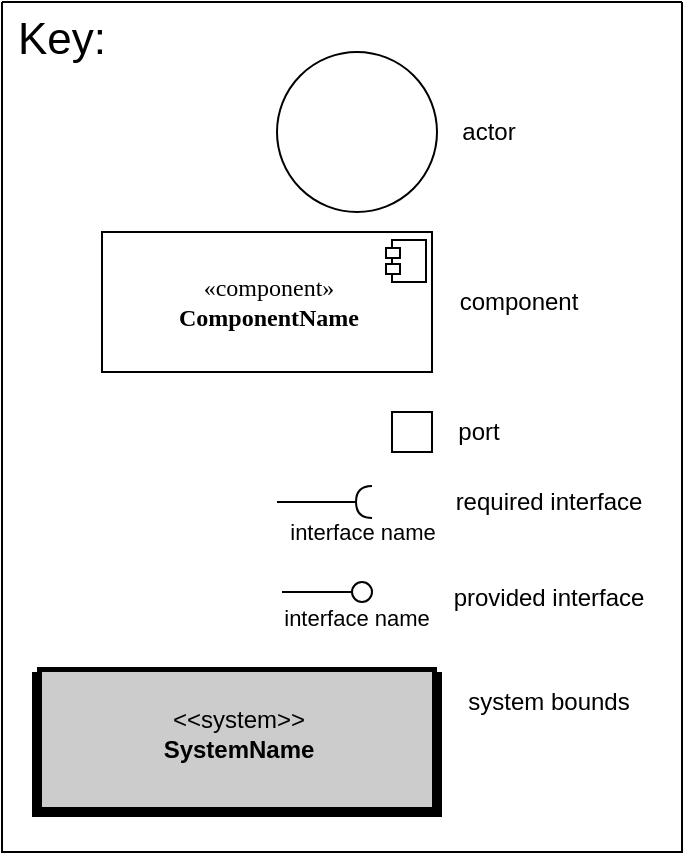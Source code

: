 <mxfile version="24.8.6">
  <diagram name="Page-1" id="5f0bae14-7c28-e335-631c-24af17079c00">
    <mxGraphModel dx="1937" dy="1034" grid="1" gridSize="10" guides="1" tooltips="1" connect="1" arrows="1" fold="1" page="1" pageScale="1" pageWidth="1700" pageHeight="1100" background="none" math="0" shadow="0">
      <root>
        <mxCell id="0" />
        <mxCell id="1" parent="0" />
        <mxCell id="xzQfGGIQHrxOKFnbZPIc-1" value="" style="ellipse;whiteSpace=wrap;html=1;aspect=fixed;" vertex="1" parent="1">
          <mxGeometry x="1407.5" y="435" width="80" height="80" as="geometry" />
        </mxCell>
        <mxCell id="xzQfGGIQHrxOKFnbZPIc-2" value="" style="group" vertex="1" connectable="0" parent="1">
          <mxGeometry x="1320" y="525" width="165" height="70" as="geometry" />
        </mxCell>
        <mxCell id="xzQfGGIQHrxOKFnbZPIc-3" value="&lt;div&gt;«component»&lt;/div&gt;&lt;div&gt;&lt;b&gt;ComponentName&lt;/b&gt;&lt;/div&gt;" style="html=1;rounded=0;shadow=0;comic=0;labelBackgroundColor=none;strokeWidth=1;fontFamily=Verdana;fontSize=12;align=center;" vertex="1" parent="xzQfGGIQHrxOKFnbZPIc-2">
          <mxGeometry width="165" height="70" as="geometry" />
        </mxCell>
        <mxCell id="xzQfGGIQHrxOKFnbZPIc-4" value="" style="group" vertex="1" connectable="0" parent="xzQfGGIQHrxOKFnbZPIc-2">
          <mxGeometry x="142" y="4" width="20" height="21" as="geometry" />
        </mxCell>
        <mxCell id="xzQfGGIQHrxOKFnbZPIc-5" value="" style="rounded=0;whiteSpace=wrap;html=1;" vertex="1" parent="xzQfGGIQHrxOKFnbZPIc-4">
          <mxGeometry x="3" width="17" height="21" as="geometry" />
        </mxCell>
        <mxCell id="xzQfGGIQHrxOKFnbZPIc-6" value="" style="rounded=0;whiteSpace=wrap;html=1;" vertex="1" parent="xzQfGGIQHrxOKFnbZPIc-4">
          <mxGeometry y="12" width="7" height="5" as="geometry" />
        </mxCell>
        <mxCell id="xzQfGGIQHrxOKFnbZPIc-7" value="" style="rounded=0;whiteSpace=wrap;html=1;" vertex="1" parent="xzQfGGIQHrxOKFnbZPIc-4">
          <mxGeometry y="4" width="7" height="5" as="geometry" />
        </mxCell>
        <mxCell id="xzQfGGIQHrxOKFnbZPIc-8" value="&lt;div style=&quot;text-align: right;&quot;&gt;&lt;br&gt;&lt;/div&gt;" style="whiteSpace=wrap;html=1;aspect=fixed;" vertex="1" parent="1">
          <mxGeometry x="1465" y="615" width="20" height="20" as="geometry" />
        </mxCell>
        <mxCell id="xzQfGGIQHrxOKFnbZPIc-9" style="rounded=0;orthogonalLoop=1;jettySize=auto;html=1;endArrow=halfCircle;endFill=0;" edge="1" parent="1">
          <mxGeometry relative="1" as="geometry">
            <mxPoint x="1407.5" y="660" as="sourcePoint" />
            <mxPoint x="1455" y="660" as="targetPoint" />
          </mxGeometry>
        </mxCell>
        <mxCell id="xzQfGGIQHrxOKFnbZPIc-10" value="interface name" style="edgeLabel;html=1;align=center;verticalAlign=middle;resizable=0;points=[];" vertex="1" connectable="0" parent="xzQfGGIQHrxOKFnbZPIc-9">
          <mxGeometry x="-0.105" relative="1" as="geometry">
            <mxPoint x="21" y="15" as="offset" />
          </mxGeometry>
        </mxCell>
        <mxCell id="xzQfGGIQHrxOKFnbZPIc-11" value="" style="rounded=0;orthogonalLoop=1;jettySize=auto;html=1;endArrow=oval;endFill=0;sketch=0;sourcePerimeterSpacing=0;targetPerimeterSpacing=0;endSize=10;jumpStyle=none;movable=1;resizable=1;rotatable=1;deletable=1;editable=1;locked=0;connectable=1;" edge="1" parent="1">
          <mxGeometry relative="1" as="geometry">
            <mxPoint x="1410" y="705" as="sourcePoint" />
            <mxPoint x="1450" y="705" as="targetPoint" />
          </mxGeometry>
        </mxCell>
        <mxCell id="xzQfGGIQHrxOKFnbZPIc-12" value="&lt;span style=&quot;color: rgba(0, 0, 0, 0); font-family: monospace; font-size: 0px; text-align: start; background-color: rgb(251, 251, 251);&quot;&gt;%3CmxGraphModel%3E%3Croot%3E%3CmxCell%20id%3D%220%22%2F%3E%3CmxCell%20id%3D%221%22%20parent%3D%220%22%2F%3E%3CmxCell%20id%3D%222%22%20value%3D%22interface%20name%22%20style%3D%22edgeLabel%3Bhtml%3D1%3Balign%3Dcenter%3BverticalAlign%3Dmiddle%3Bresizable%3D0%3Bpoints%3D%5B%5D%3B%22%20vertex%3D%221%22%20connectable%3D%220%22%20parent%3D%221%22%3E%3CmxGeometry%20x%3D%221439.904%22%20y%3D%22550%22%20as%3D%22geometry%22%2F%3E%3C%2FmxCell%3E%3C%2Froot%3E%3C%2FmxGraphModel%3E&lt;/span&gt;" style="edgeLabel;html=1;align=center;verticalAlign=middle;resizable=0;points=[];" vertex="1" connectable="0" parent="xzQfGGIQHrxOKFnbZPIc-11">
          <mxGeometry x="0.195" y="-1" relative="1" as="geometry">
            <mxPoint as="offset" />
          </mxGeometry>
        </mxCell>
        <mxCell id="xzQfGGIQHrxOKFnbZPIc-13" value="interface name" style="edgeLabel;html=1;align=center;verticalAlign=middle;resizable=0;points=[];" vertex="1" connectable="0" parent="xzQfGGIQHrxOKFnbZPIc-11">
          <mxGeometry x="0.09" y="1" relative="1" as="geometry">
            <mxPoint x="15" y="14" as="offset" />
          </mxGeometry>
        </mxCell>
        <mxCell id="xzQfGGIQHrxOKFnbZPIc-14" value="&#xa;" style="swimlane;startSize=0;strokeWidth=5;swimlaneFillColor=#CCCCCC;fontStyle=0;verticalAlign=middle;" vertex="1" parent="1">
          <mxGeometry x="1287.5" y="745" width="200" height="70" as="geometry" />
        </mxCell>
        <mxCell id="xzQfGGIQHrxOKFnbZPIc-15" value="&amp;lt;&amp;lt;system&amp;gt;&amp;gt;&lt;div&gt;&lt;b&gt;SystemName&lt;/b&gt;&lt;/div&gt;" style="text;html=1;align=center;verticalAlign=middle;resizable=0;points=[];autosize=1;strokeColor=none;fillColor=none;" vertex="1" parent="xzQfGGIQHrxOKFnbZPIc-14">
          <mxGeometry x="50" y="11.46" width="100" height="40" as="geometry" />
        </mxCell>
        <mxCell id="xzQfGGIQHrxOKFnbZPIc-16" value="system bounds" style="text;html=1;align=center;verticalAlign=middle;resizable=0;points=[];autosize=1;strokeColor=none;fillColor=none;" vertex="1" parent="1">
          <mxGeometry x="1492.5" y="745" width="100" height="30" as="geometry" />
        </mxCell>
        <mxCell id="xzQfGGIQHrxOKFnbZPIc-17" value="&lt;span style=&quot;background-color: rgb(255, 255, 255);&quot;&gt;&lt;font style=&quot;font-size: 12px;&quot;&gt;provided interface&lt;/font&gt;&lt;/span&gt;" style="text;html=1;align=center;verticalAlign=middle;resizable=0;points=[];autosize=1;strokeColor=none;fillColor=none;" vertex="1" parent="1">
          <mxGeometry x="1482.5" y="693" width="120" height="30" as="geometry" />
        </mxCell>
        <mxCell id="xzQfGGIQHrxOKFnbZPIc-18" value="&lt;span style=&quot;background-color: rgb(255, 255, 255);&quot;&gt;&lt;font style=&quot;font-size: 12px;&quot;&gt;required interface&lt;/font&gt;&lt;/span&gt;" style="text;html=1;align=center;verticalAlign=middle;resizable=0;points=[];autosize=1;strokeColor=none;fillColor=none;" vertex="1" parent="1">
          <mxGeometry x="1482.5" y="645" width="120" height="30" as="geometry" />
        </mxCell>
        <mxCell id="xzQfGGIQHrxOKFnbZPIc-19" value="&lt;div style=&quot;text-wrap-mode: wrap; text-align: right;&quot;&gt;&lt;span style=&quot;background-color: initial;&quot;&gt;&lt;font style=&quot;font-size: 12px;&quot;&gt;port&lt;/font&gt;&lt;/span&gt;&lt;/div&gt;" style="text;html=1;align=center;verticalAlign=middle;resizable=0;points=[];autosize=1;strokeColor=none;fillColor=none;" vertex="1" parent="1">
          <mxGeometry x="1487.5" y="610" width="40" height="30" as="geometry" />
        </mxCell>
        <mxCell id="xzQfGGIQHrxOKFnbZPIc-20" value="component" style="text;html=1;align=center;verticalAlign=middle;resizable=0;points=[];autosize=1;strokeColor=none;fillColor=none;" vertex="1" parent="1">
          <mxGeometry x="1487.5" y="545" width="80" height="30" as="geometry" />
        </mxCell>
        <mxCell id="xzQfGGIQHrxOKFnbZPIc-21" value="&lt;span style=&quot;text-wrap-mode: wrap;&quot;&gt;actor&lt;/span&gt;" style="text;html=1;align=center;verticalAlign=middle;resizable=0;points=[];autosize=1;strokeColor=none;fillColor=none;" vertex="1" parent="1">
          <mxGeometry x="1487.5" y="460" width="50" height="30" as="geometry" />
        </mxCell>
        <mxCell id="xzQfGGIQHrxOKFnbZPIc-22" value="" style="swimlane;startSize=0;" vertex="1" parent="1">
          <mxGeometry x="1270" y="410" width="340" height="425" as="geometry" />
        </mxCell>
        <mxCell id="xzQfGGIQHrxOKFnbZPIc-23" value="&lt;font style=&quot;font-size: 22px;&quot;&gt;Key:&lt;/font&gt;" style="text;html=1;align=center;verticalAlign=middle;whiteSpace=wrap;rounded=0;" vertex="1" parent="xzQfGGIQHrxOKFnbZPIc-22">
          <mxGeometry y="3.5" width="60" height="30" as="geometry" />
        </mxCell>
      </root>
    </mxGraphModel>
  </diagram>
</mxfile>
